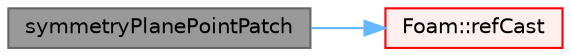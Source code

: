 digraph "symmetryPlanePointPatch"
{
 // LATEX_PDF_SIZE
  bgcolor="transparent";
  edge [fontname=Helvetica,fontsize=10,labelfontname=Helvetica,labelfontsize=10];
  node [fontname=Helvetica,fontsize=10,shape=box,height=0.2,width=0.4];
  rankdir="LR";
  Node1 [id="Node000001",label="symmetryPlanePointPatch",height=0.2,width=0.4,color="gray40", fillcolor="grey60", style="filled", fontcolor="black",tooltip=" "];
  Node1 -> Node2 [id="edge1_Node000001_Node000002",color="steelblue1",style="solid",tooltip=" "];
  Node2 [id="Node000002",label="Foam::refCast",height=0.2,width=0.4,color="red", fillcolor="#FFF0F0", style="filled",URL="$namespaceFoam.html#a0b18ffad13f9e7e1ae8e921f396c51f5",tooltip=" "];
}
